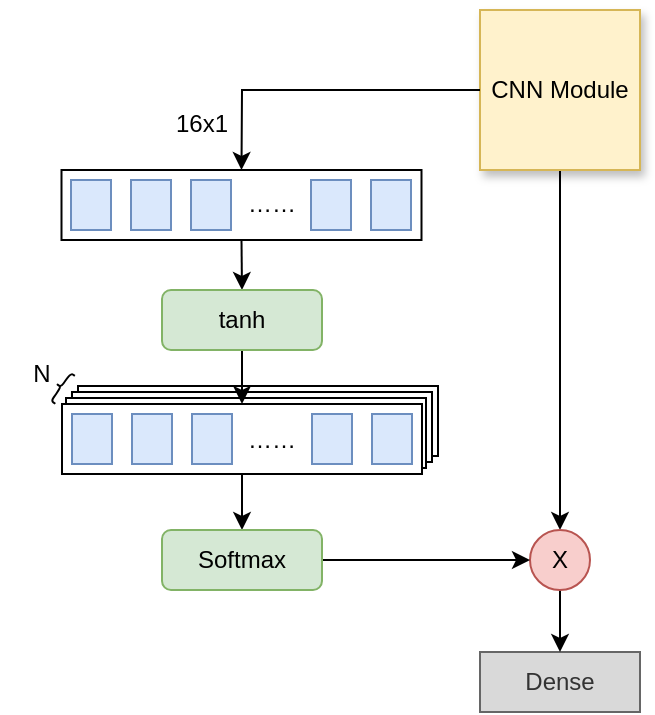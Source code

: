 <mxfile version="14.7.6" type="github">
  <diagram id="12bKeqMDI-2RTw7QtdX4" name="Page-1">
    <mxGraphModel dx="677" dy="362" grid="1" gridSize="10" guides="1" tooltips="1" connect="1" arrows="1" fold="1" page="1" pageScale="1" pageWidth="827" pageHeight="1169" math="0" shadow="0">
      <root>
        <mxCell id="0" />
        <mxCell id="1" parent="0" />
        <mxCell id="8udzAKhZFIz63xqEFnLd-36" value="" style="rounded=0;whiteSpace=wrap;html=1;" parent="1" vertex="1">
          <mxGeometry x="259" y="208" width="180" height="35" as="geometry" />
        </mxCell>
        <mxCell id="8udzAKhZFIz63xqEFnLd-35" value="" style="rounded=0;whiteSpace=wrap;html=1;" parent="1" vertex="1">
          <mxGeometry x="256" y="211" width="180" height="35" as="geometry" />
        </mxCell>
        <mxCell id="8udzAKhZFIz63xqEFnLd-33" value="" style="rounded=0;whiteSpace=wrap;html=1;" parent="1" vertex="1">
          <mxGeometry x="253" y="214" width="180" height="35" as="geometry" />
        </mxCell>
        <mxCell id="8udzAKhZFIz63xqEFnLd-4" style="edgeStyle=orthogonalEdgeStyle;rounded=0;orthogonalLoop=1;jettySize=auto;html=1;exitX=0.5;exitY=1;exitDx=0;exitDy=0;entryX=0.5;entryY=0;entryDx=0;entryDy=0;" parent="1" source="8udzAKhZFIz63xqEFnLd-1" target="8udzAKhZFIz63xqEFnLd-20" edge="1">
          <mxGeometry relative="1" as="geometry" />
        </mxCell>
        <mxCell id="8udzAKhZFIz63xqEFnLd-1" value="CNN Module" style="rounded=0;whiteSpace=wrap;html=1;strokeColor=#d6b656;fillColor=#fff2cc;shadow=1;" parent="1" vertex="1">
          <mxGeometry x="460" y="20" width="80" height="80" as="geometry" />
        </mxCell>
        <mxCell id="8udzAKhZFIz63xqEFnLd-3" value="Dense" style="rounded=0;whiteSpace=wrap;html=1;strokeColor=#666666;fontColor=#333333;fillColor=#D9D9D9;" parent="1" vertex="1">
          <mxGeometry x="460" y="341" width="80" height="30" as="geometry" />
        </mxCell>
        <mxCell id="8udzAKhZFIz63xqEFnLd-32" style="edgeStyle=orthogonalEdgeStyle;rounded=0;jumpSize=0;orthogonalLoop=1;jettySize=auto;html=1;exitX=0.5;exitY=1;exitDx=0;exitDy=0;entryX=0.5;entryY=0;entryDx=0;entryDy=0;" parent="1" source="8udzAKhZFIz63xqEFnLd-6" target="8udzAKhZFIz63xqEFnLd-31" edge="1">
          <mxGeometry relative="1" as="geometry" />
        </mxCell>
        <mxCell id="8udzAKhZFIz63xqEFnLd-6" value="" style="rounded=0;whiteSpace=wrap;html=1;fillColor=none;" parent="1" vertex="1">
          <mxGeometry x="250.75" y="100" width="180" height="35" as="geometry" />
        </mxCell>
        <mxCell id="8udzAKhZFIz63xqEFnLd-8" value="" style="endArrow=classic;html=1;entryX=0.5;entryY=0;entryDx=0;entryDy=0;jumpSize=0;rounded=0;exitX=0;exitY=0.5;exitDx=0;exitDy=0;" parent="1" source="8udzAKhZFIz63xqEFnLd-1" target="8udzAKhZFIz63xqEFnLd-6" edge="1">
          <mxGeometry width="50" height="50" relative="1" as="geometry">
            <mxPoint x="556" y="80" as="sourcePoint" />
            <mxPoint x="616" y="120" as="targetPoint" />
            <Array as="points">
              <mxPoint x="341" y="60" />
            </Array>
          </mxGeometry>
        </mxCell>
        <mxCell id="8udzAKhZFIz63xqEFnLd-15" value="" style="rounded=0;whiteSpace=wrap;html=1;fillColor=#dae8fc;strokeColor=#6c8ebf;" parent="1" vertex="1">
          <mxGeometry x="375.5" y="105" width="20" height="25" as="geometry" />
        </mxCell>
        <mxCell id="8udzAKhZFIz63xqEFnLd-16" value="" style="rounded=0;whiteSpace=wrap;html=1;fillColor=#dae8fc;strokeColor=#6c8ebf;" parent="1" vertex="1">
          <mxGeometry x="405.5" y="105" width="20" height="25" as="geometry" />
        </mxCell>
        <mxCell id="8udzAKhZFIz63xqEFnLd-21" style="edgeStyle=orthogonalEdgeStyle;rounded=0;jumpSize=0;orthogonalLoop=1;jettySize=auto;html=1;entryX=0.5;entryY=0;entryDx=0;entryDy=0;" parent="1" source="8udzAKhZFIz63xqEFnLd-20" target="8udzAKhZFIz63xqEFnLd-3" edge="1">
          <mxGeometry relative="1" as="geometry" />
        </mxCell>
        <mxCell id="8udzAKhZFIz63xqEFnLd-20" value="X" style="ellipse;whiteSpace=wrap;html=1;aspect=fixed;rounded=1;strokeColor=#b85450;fillColor=#f8cecc;" parent="1" vertex="1">
          <mxGeometry x="485" y="280" width="30" height="30" as="geometry" />
        </mxCell>
        <mxCell id="8udzAKhZFIz63xqEFnLd-40" style="edgeStyle=orthogonalEdgeStyle;rounded=0;jumpSize=0;orthogonalLoop=1;jettySize=auto;html=1;entryX=0.5;entryY=0;entryDx=0;entryDy=0;" parent="1" source="8udzAKhZFIz63xqEFnLd-22" target="8udzAKhZFIz63xqEFnLd-39" edge="1">
          <mxGeometry relative="1" as="geometry" />
        </mxCell>
        <mxCell id="8udzAKhZFIz63xqEFnLd-22" value="" style="rounded=0;whiteSpace=wrap;html=1;" parent="1" vertex="1">
          <mxGeometry x="251" y="217" width="180" height="35" as="geometry" />
        </mxCell>
        <mxCell id="8udzAKhZFIz63xqEFnLd-23" value="" style="rounded=0;whiteSpace=wrap;html=1;fillColor=#dae8fc;strokeColor=#6c8ebf;" parent="1" vertex="1">
          <mxGeometry x="256" y="222" width="20" height="25" as="geometry" />
        </mxCell>
        <mxCell id="8udzAKhZFIz63xqEFnLd-24" value="" style="rounded=0;whiteSpace=wrap;html=1;fillColor=#dae8fc;strokeColor=#6c8ebf;" parent="1" vertex="1">
          <mxGeometry x="286" y="222" width="20" height="25" as="geometry" />
        </mxCell>
        <mxCell id="8udzAKhZFIz63xqEFnLd-25" value="" style="rounded=0;whiteSpace=wrap;html=1;fillColor=#dae8fc;strokeColor=#6c8ebf;" parent="1" vertex="1">
          <mxGeometry x="316" y="222" width="20" height="25" as="geometry" />
        </mxCell>
        <mxCell id="8udzAKhZFIz63xqEFnLd-27" value="" style="rounded=0;whiteSpace=wrap;html=1;fillColor=#dae8fc;strokeColor=#6c8ebf;" parent="1" vertex="1">
          <mxGeometry x="376" y="222" width="20" height="25" as="geometry" />
        </mxCell>
        <mxCell id="8udzAKhZFIz63xqEFnLd-28" value="" style="rounded=0;whiteSpace=wrap;html=1;fillColor=#dae8fc;strokeColor=#6c8ebf;" parent="1" vertex="1">
          <mxGeometry x="406" y="222" width="20" height="25" as="geometry" />
        </mxCell>
        <mxCell id="8udzAKhZFIz63xqEFnLd-38" style="edgeStyle=orthogonalEdgeStyle;rounded=0;jumpSize=0;orthogonalLoop=1;jettySize=auto;html=1;entryX=0.5;entryY=0;entryDx=0;entryDy=0;" parent="1" source="8udzAKhZFIz63xqEFnLd-31" target="8udzAKhZFIz63xqEFnLd-22" edge="1">
          <mxGeometry relative="1" as="geometry" />
        </mxCell>
        <mxCell id="8udzAKhZFIz63xqEFnLd-31" value="tanh" style="rounded=1;whiteSpace=wrap;html=1;fillColor=#d5e8d4;strokeColor=#82b366;" parent="1" vertex="1">
          <mxGeometry x="301" y="160" width="80" height="30" as="geometry" />
        </mxCell>
        <mxCell id="8udzAKhZFIz63xqEFnLd-41" style="edgeStyle=orthogonalEdgeStyle;rounded=0;jumpSize=0;orthogonalLoop=1;jettySize=auto;html=1;exitX=1;exitY=0.5;exitDx=0;exitDy=0;" parent="1" source="8udzAKhZFIz63xqEFnLd-39" target="8udzAKhZFIz63xqEFnLd-20" edge="1">
          <mxGeometry relative="1" as="geometry" />
        </mxCell>
        <mxCell id="8udzAKhZFIz63xqEFnLd-39" value="Softmax" style="rounded=1;whiteSpace=wrap;html=1;fillColor=#d5e8d4;strokeColor=#82b366;" parent="1" vertex="1">
          <mxGeometry x="301" y="280" width="80" height="30" as="geometry" />
        </mxCell>
        <mxCell id="7WbZR0eeq0xKLlafjDww-3" value="" style="rounded=0;whiteSpace=wrap;html=1;fillColor=#dae8fc;strokeColor=#6c8ebf;" parent="1" vertex="1">
          <mxGeometry x="255.5" y="105" width="20" height="25" as="geometry" />
        </mxCell>
        <mxCell id="7WbZR0eeq0xKLlafjDww-4" value="" style="rounded=0;whiteSpace=wrap;html=1;fillColor=#dae8fc;strokeColor=#6c8ebf;" parent="1" vertex="1">
          <mxGeometry x="285.5" y="105" width="20" height="25" as="geometry" />
        </mxCell>
        <mxCell id="7WbZR0eeq0xKLlafjDww-5" value="" style="rounded=0;whiteSpace=wrap;html=1;fillColor=#dae8fc;strokeColor=#6c8ebf;" parent="1" vertex="1">
          <mxGeometry x="315.5" y="105" width="20" height="25" as="geometry" />
        </mxCell>
        <mxCell id="7WbZR0eeq0xKLlafjDww-6" value="" style="shape=curlyBracket;whiteSpace=wrap;html=1;rounded=1;shadow=0;fillColor=#D9D9D9;rotation=35;size=0.5;" parent="1" vertex="1">
          <mxGeometry x="248" y="200" width="5" height="17" as="geometry" />
        </mxCell>
        <mxCell id="7WbZR0eeq0xKLlafjDww-7" value="N" style="text;html=1;strokeColor=none;fillColor=none;align=center;verticalAlign=middle;whiteSpace=wrap;rounded=0;shadow=0;" parent="1" vertex="1">
          <mxGeometry x="220.5" y="192" width="40" height="20" as="geometry" />
        </mxCell>
        <mxCell id="7WbZR0eeq0xKLlafjDww-8" value="16x1" style="text;html=1;strokeColor=none;fillColor=none;align=center;verticalAlign=middle;whiteSpace=wrap;rounded=0;shadow=0;" parent="1" vertex="1">
          <mxGeometry x="300.5" y="67" width="40" height="20" as="geometry" />
        </mxCell>
        <mxCell id="-Dku-0QTn3GR6WN740df-1" value="……" style="text;html=1;strokeColor=none;fillColor=none;align=center;verticalAlign=middle;whiteSpace=wrap;rounded=0;" vertex="1" parent="1">
          <mxGeometry x="335.5" y="107" width="40" height="20" as="geometry" />
        </mxCell>
        <mxCell id="-Dku-0QTn3GR6WN740df-2" value="……" style="text;html=1;strokeColor=none;fillColor=none;align=center;verticalAlign=middle;whiteSpace=wrap;rounded=0;" vertex="1" parent="1">
          <mxGeometry x="335.5" y="224.5" width="40" height="20" as="geometry" />
        </mxCell>
      </root>
    </mxGraphModel>
  </diagram>
</mxfile>
